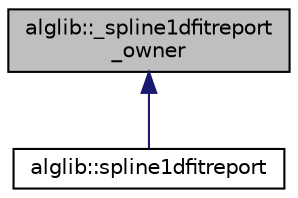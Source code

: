 digraph "alglib::_spline1dfitreport_owner"
{
  edge [fontname="Helvetica",fontsize="10",labelfontname="Helvetica",labelfontsize="10"];
  node [fontname="Helvetica",fontsize="10",shape=record];
  Node0 [label="alglib::_spline1dfitreport\l_owner",height=0.2,width=0.4,color="black", fillcolor="grey75", style="filled", fontcolor="black"];
  Node0 -> Node1 [dir="back",color="midnightblue",fontsize="10",style="solid",fontname="Helvetica"];
  Node1 [label="alglib::spline1dfitreport",height=0.2,width=0.4,color="black", fillcolor="white", style="filled",URL="$classalglib_1_1spline1dfitreport.html"];
}
